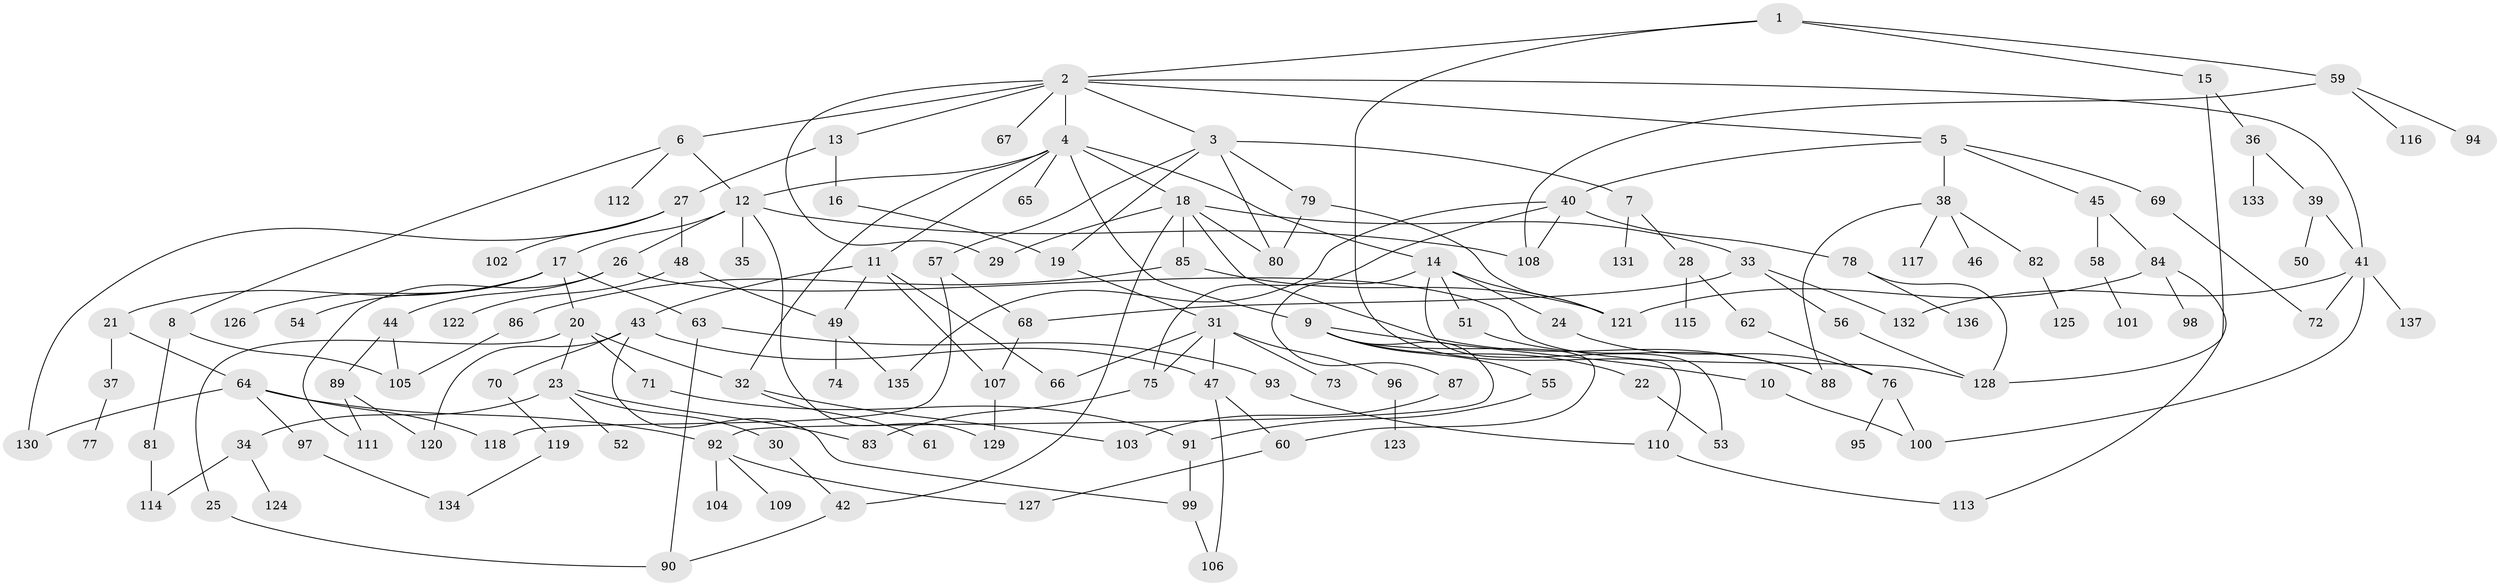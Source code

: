 // coarse degree distribution, {6: 0.14285714285714285, 9: 0.047619047619047616, 3: 0.16666666666666666, 4: 0.14285714285714285, 5: 0.11904761904761904, 7: 0.07142857142857142, 2: 0.23809523809523808, 1: 0.07142857142857142}
// Generated by graph-tools (version 1.1) at 2025/36/03/04/25 23:36:05]
// undirected, 137 vertices, 188 edges
graph export_dot {
  node [color=gray90,style=filled];
  1;
  2;
  3;
  4;
  5;
  6;
  7;
  8;
  9;
  10;
  11;
  12;
  13;
  14;
  15;
  16;
  17;
  18;
  19;
  20;
  21;
  22;
  23;
  24;
  25;
  26;
  27;
  28;
  29;
  30;
  31;
  32;
  33;
  34;
  35;
  36;
  37;
  38;
  39;
  40;
  41;
  42;
  43;
  44;
  45;
  46;
  47;
  48;
  49;
  50;
  51;
  52;
  53;
  54;
  55;
  56;
  57;
  58;
  59;
  60;
  61;
  62;
  63;
  64;
  65;
  66;
  67;
  68;
  69;
  70;
  71;
  72;
  73;
  74;
  75;
  76;
  77;
  78;
  79;
  80;
  81;
  82;
  83;
  84;
  85;
  86;
  87;
  88;
  89;
  90;
  91;
  92;
  93;
  94;
  95;
  96;
  97;
  98;
  99;
  100;
  101;
  102;
  103;
  104;
  105;
  106;
  107;
  108;
  109;
  110;
  111;
  112;
  113;
  114;
  115;
  116;
  117;
  118;
  119;
  120;
  121;
  122;
  123;
  124;
  125;
  126;
  127;
  128;
  129;
  130;
  131;
  132;
  133;
  134;
  135;
  136;
  137;
  1 -- 2;
  1 -- 15;
  1 -- 59;
  1 -- 110;
  2 -- 3;
  2 -- 4;
  2 -- 5;
  2 -- 6;
  2 -- 13;
  2 -- 41;
  2 -- 67;
  2 -- 29;
  3 -- 7;
  3 -- 19;
  3 -- 57;
  3 -- 79;
  3 -- 80;
  4 -- 9;
  4 -- 11;
  4 -- 12;
  4 -- 14;
  4 -- 18;
  4 -- 32;
  4 -- 65;
  5 -- 38;
  5 -- 40;
  5 -- 45;
  5 -- 69;
  6 -- 8;
  6 -- 112;
  6 -- 12;
  7 -- 28;
  7 -- 131;
  8 -- 81;
  8 -- 105;
  9 -- 10;
  9 -- 22;
  9 -- 55;
  9 -- 92;
  9 -- 60;
  10 -- 100;
  11 -- 43;
  11 -- 49;
  11 -- 66;
  11 -- 107;
  12 -- 17;
  12 -- 26;
  12 -- 35;
  12 -- 129;
  12 -- 108;
  13 -- 16;
  13 -- 27;
  14 -- 24;
  14 -- 51;
  14 -- 87;
  14 -- 121;
  14 -- 53;
  15 -- 36;
  15 -- 128;
  16 -- 19;
  17 -- 20;
  17 -- 21;
  17 -- 54;
  17 -- 63;
  17 -- 126;
  18 -- 29;
  18 -- 33;
  18 -- 42;
  18 -- 85;
  18 -- 88;
  18 -- 80;
  19 -- 31;
  20 -- 23;
  20 -- 25;
  20 -- 71;
  20 -- 32;
  21 -- 37;
  21 -- 64;
  22 -- 53;
  23 -- 30;
  23 -- 34;
  23 -- 52;
  23 -- 83;
  24 -- 76;
  25 -- 90;
  26 -- 44;
  26 -- 111;
  26 -- 128;
  27 -- 48;
  27 -- 102;
  27 -- 130;
  28 -- 62;
  28 -- 115;
  30 -- 42;
  31 -- 47;
  31 -- 73;
  31 -- 96;
  31 -- 66;
  31 -- 75;
  32 -- 61;
  32 -- 103;
  33 -- 56;
  33 -- 68;
  33 -- 132;
  34 -- 114;
  34 -- 124;
  36 -- 39;
  36 -- 133;
  37 -- 77;
  38 -- 46;
  38 -- 82;
  38 -- 88;
  38 -- 117;
  39 -- 50;
  39 -- 41;
  40 -- 75;
  40 -- 78;
  40 -- 108;
  40 -- 135;
  41 -- 100;
  41 -- 137;
  41 -- 132;
  41 -- 72;
  42 -- 90;
  43 -- 70;
  43 -- 120;
  43 -- 47;
  43 -- 99;
  44 -- 89;
  44 -- 105;
  45 -- 58;
  45 -- 84;
  47 -- 60;
  47 -- 106;
  48 -- 122;
  48 -- 49;
  49 -- 74;
  49 -- 135;
  51 -- 88;
  55 -- 91;
  56 -- 128;
  57 -- 118;
  57 -- 68;
  58 -- 101;
  59 -- 94;
  59 -- 116;
  59 -- 108;
  60 -- 127;
  62 -- 76;
  63 -- 93;
  63 -- 90;
  64 -- 97;
  64 -- 130;
  64 -- 92;
  64 -- 118;
  68 -- 107;
  69 -- 72;
  70 -- 119;
  71 -- 91;
  75 -- 83;
  76 -- 95;
  76 -- 100;
  78 -- 136;
  78 -- 128;
  79 -- 80;
  79 -- 121;
  81 -- 114;
  82 -- 125;
  84 -- 98;
  84 -- 113;
  84 -- 121;
  85 -- 86;
  85 -- 121;
  86 -- 105;
  87 -- 103;
  89 -- 111;
  89 -- 120;
  91 -- 99;
  92 -- 104;
  92 -- 109;
  92 -- 127;
  93 -- 110;
  96 -- 123;
  97 -- 134;
  99 -- 106;
  107 -- 129;
  110 -- 113;
  119 -- 134;
}
